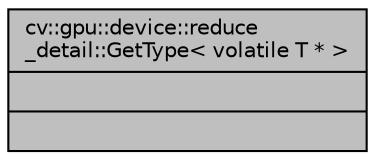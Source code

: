digraph "cv::gpu::device::reduce_detail::GetType&lt; volatile T * &gt;"
{
 // LATEX_PDF_SIZE
  edge [fontname="Helvetica",fontsize="10",labelfontname="Helvetica",labelfontsize="10"];
  node [fontname="Helvetica",fontsize="10",shape=record];
  Node1 [label="{cv::gpu::device::reduce\l_detail::GetType\< volatile T * \>\n||}",height=0.2,width=0.4,color="black", fillcolor="grey75", style="filled", fontcolor="black",tooltip=" "];
}
